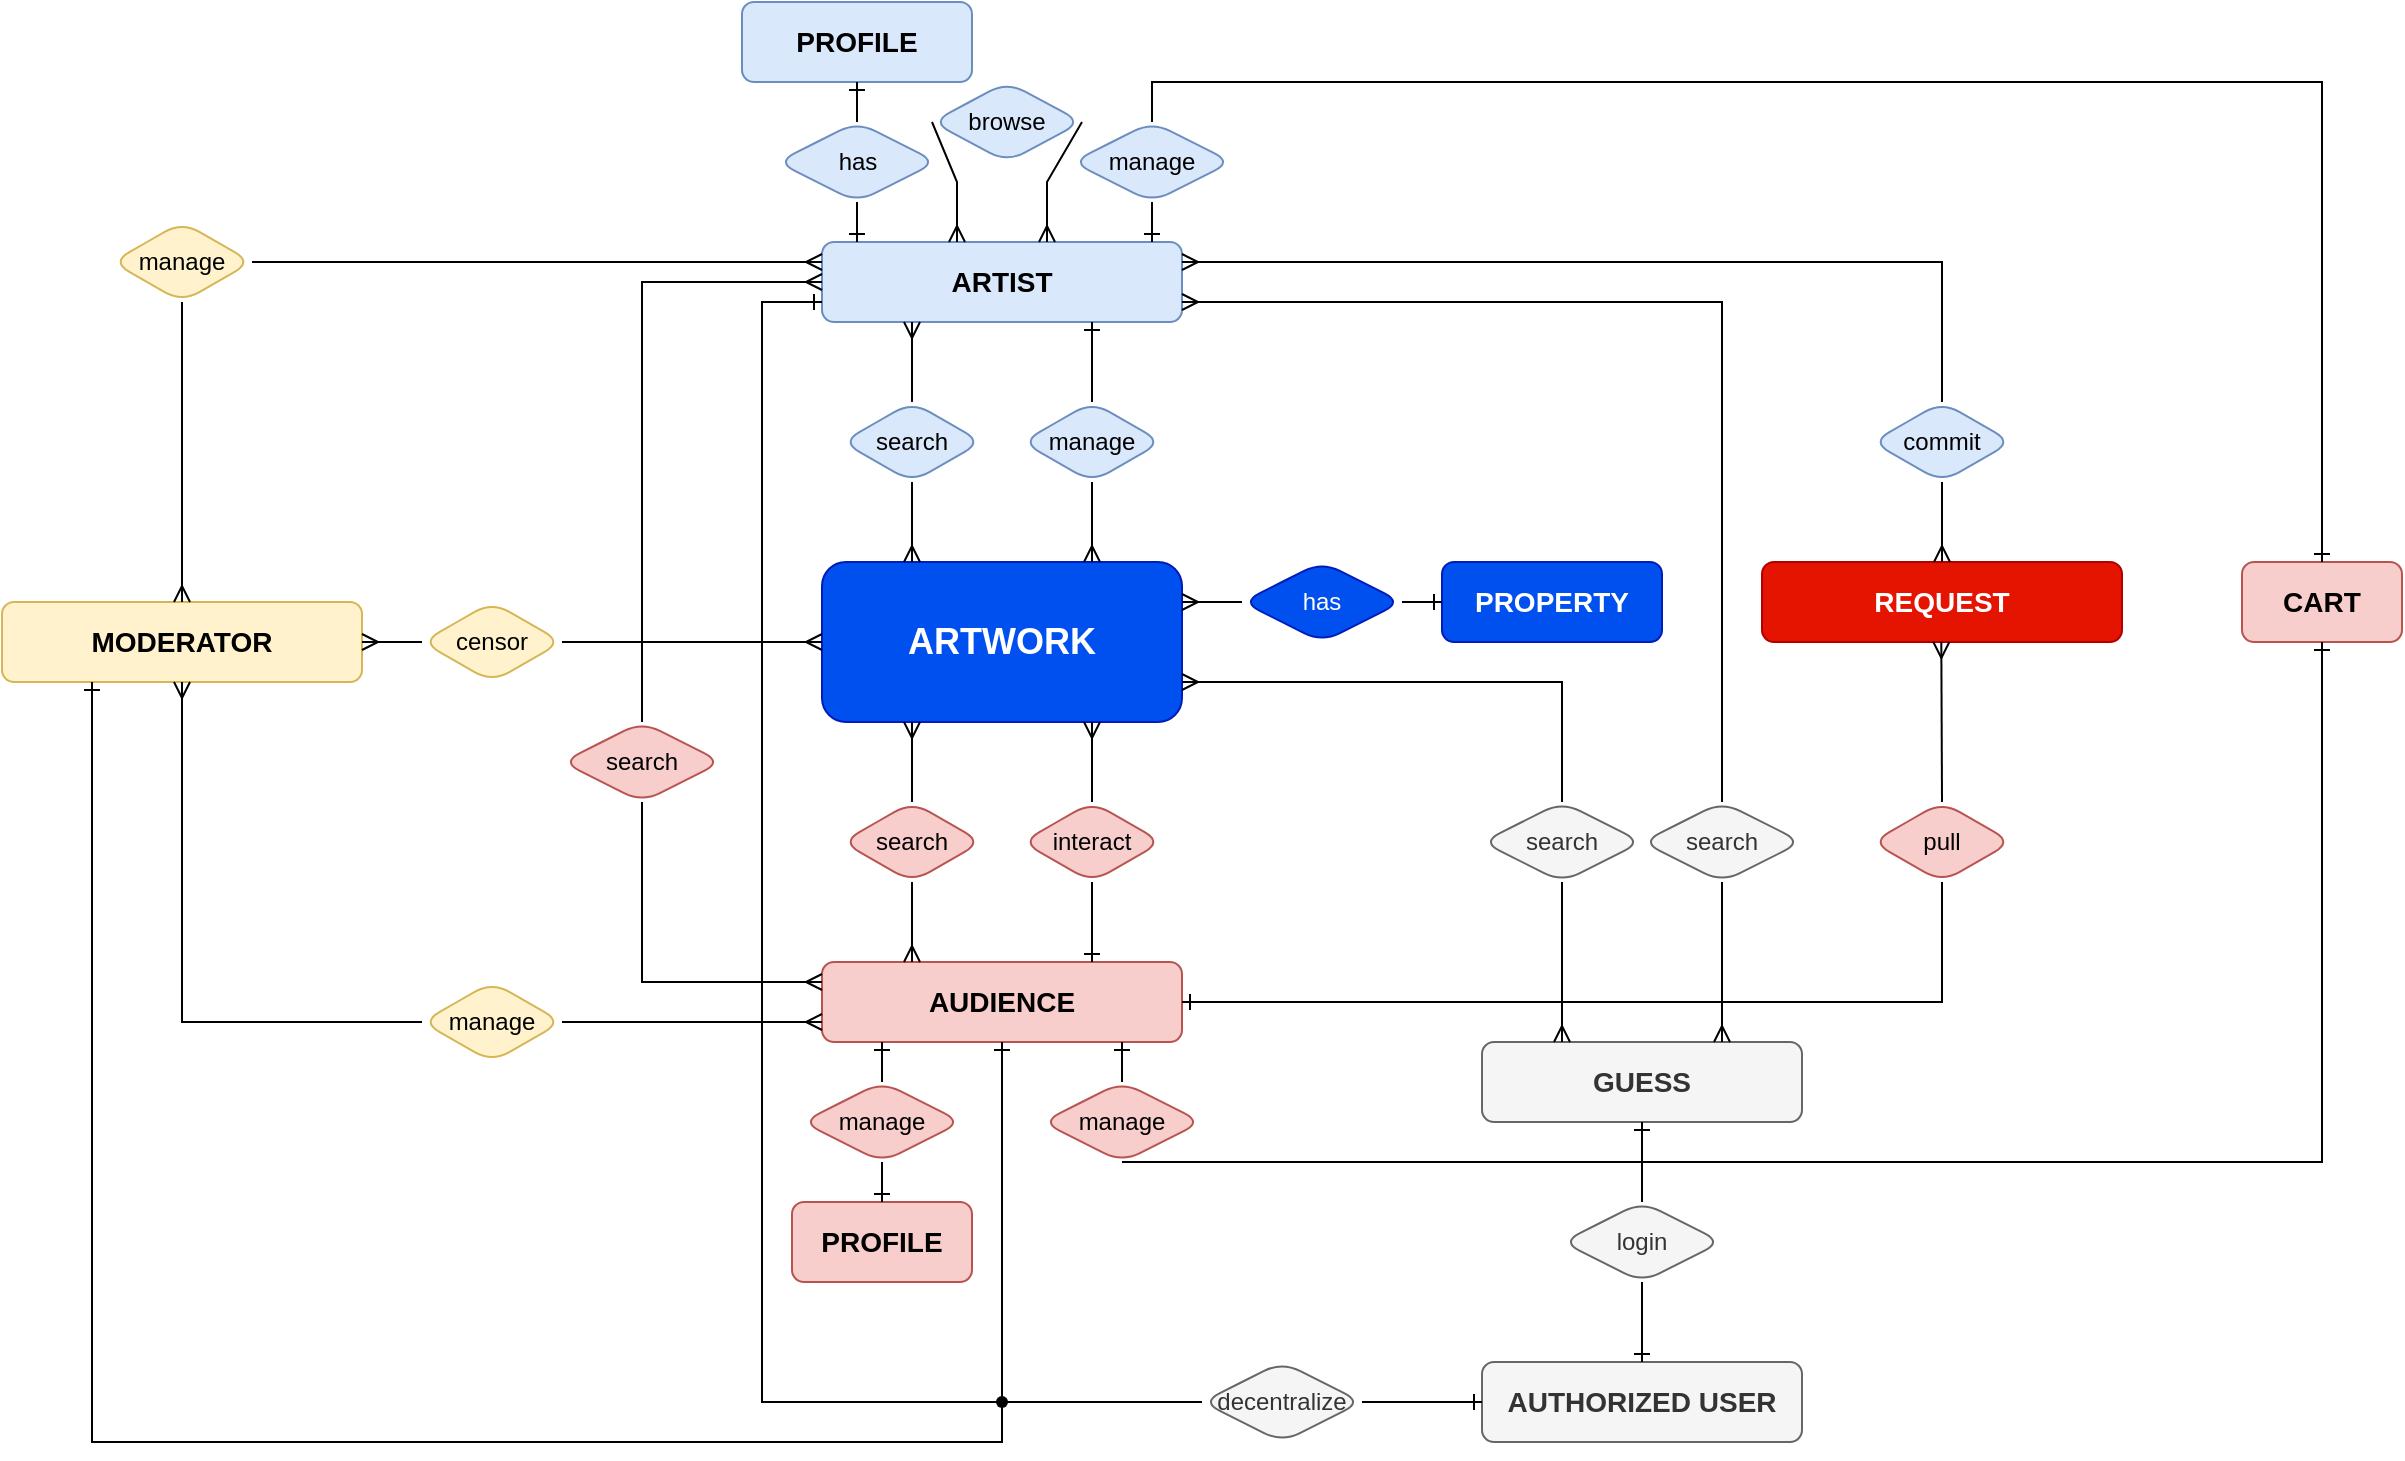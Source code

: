 <mxfile version="22.1.21" type="device">
  <diagram name="Page-1" id="miV0b3JEYbVUajCZFvoX">
    <mxGraphModel dx="1890" dy="591" grid="1" gridSize="10" guides="1" tooltips="1" connect="1" arrows="1" fold="1" page="1" pageScale="1" pageWidth="850" pageHeight="1100" math="0" shadow="0">
      <root>
        <mxCell id="0" />
        <mxCell id="1" parent="0" />
        <mxCell id="HKXGLFXUU13oDg_9Pwtt-1" value="&lt;b&gt;&lt;font style=&quot;font-size: 14px;&quot;&gt;ARTIST&lt;/font&gt;&lt;/b&gt;" style="rounded=1;whiteSpace=wrap;html=1;fillColor=#dae8fc;strokeColor=#6c8ebf;" parent="1" vertex="1">
          <mxGeometry x="290" y="200" width="180" height="40" as="geometry" />
        </mxCell>
        <mxCell id="HKXGLFXUU13oDg_9Pwtt-2" value="&lt;span style=&quot;font-size: 18px;&quot;&gt;&lt;b style=&quot;font-size: 18px;&quot;&gt;ARTWORK&lt;/b&gt;&lt;/span&gt;" style="rounded=1;whiteSpace=wrap;html=1;fillColor=#0050ef;fontColor=#ffffff;strokeColor=#001DBC;fontSize=18;" parent="1" vertex="1">
          <mxGeometry x="290" y="360" width="180" height="80" as="geometry" />
        </mxCell>
        <mxCell id="HKXGLFXUU13oDg_9Pwtt-3" value="manage" style="rhombus;whiteSpace=wrap;html=1;rounded=1;fillColor=#dae8fc;strokeColor=#6c8ebf;" parent="1" vertex="1">
          <mxGeometry x="390" y="280" width="70" height="40" as="geometry" />
        </mxCell>
        <mxCell id="HKXGLFXUU13oDg_9Pwtt-5" value="search" style="rhombus;whiteSpace=wrap;html=1;rounded=1;fillColor=#dae8fc;strokeColor=#6c8ebf;" parent="1" vertex="1">
          <mxGeometry x="300" y="280" width="70" height="40" as="geometry" />
        </mxCell>
        <mxCell id="HKXGLFXUU13oDg_9Pwtt-7" value="" style="endArrow=none;html=1;rounded=0;startArrow=ERmany;startFill=0;entryX=0.5;entryY=1;entryDx=0;entryDy=0;exitX=0.25;exitY=0;exitDx=0;exitDy=0;" parent="1" source="HKXGLFXUU13oDg_9Pwtt-2" target="HKXGLFXUU13oDg_9Pwtt-5" edge="1">
          <mxGeometry width="50" height="50" relative="1" as="geometry">
            <mxPoint x="270" y="300" as="sourcePoint" />
            <mxPoint x="290" y="240" as="targetPoint" />
            <Array as="points" />
          </mxGeometry>
        </mxCell>
        <mxCell id="HKXGLFXUU13oDg_9Pwtt-8" value="" style="endArrow=ERmany;html=1;rounded=0;entryX=0.25;entryY=1;entryDx=0;entryDy=0;exitX=0.5;exitY=0;exitDx=0;exitDy=0;endFill=0;" parent="1" source="HKXGLFXUU13oDg_9Pwtt-5" target="HKXGLFXUU13oDg_9Pwtt-1" edge="1">
          <mxGeometry width="50" height="50" relative="1" as="geometry">
            <mxPoint x="340" y="300" as="sourcePoint" />
            <mxPoint x="390" y="250" as="targetPoint" />
            <Array as="points" />
          </mxGeometry>
        </mxCell>
        <mxCell id="HKXGLFXUU13oDg_9Pwtt-9" value="" style="endArrow=ERone;html=1;rounded=0;entryX=0.75;entryY=1;entryDx=0;entryDy=0;exitX=0.5;exitY=0;exitDx=0;exitDy=0;endFill=0;" parent="1" source="HKXGLFXUU13oDg_9Pwtt-3" target="HKXGLFXUU13oDg_9Pwtt-1" edge="1">
          <mxGeometry width="50" height="50" relative="1" as="geometry">
            <mxPoint x="340" y="290" as="sourcePoint" />
            <mxPoint x="360" y="250" as="targetPoint" />
            <Array as="points" />
          </mxGeometry>
        </mxCell>
        <mxCell id="HKXGLFXUU13oDg_9Pwtt-10" value="" style="endArrow=none;html=1;rounded=0;startArrow=ERmany;startFill=0;entryX=0.5;entryY=1;entryDx=0;entryDy=0;exitX=0.75;exitY=0;exitDx=0;exitDy=0;" parent="1" source="HKXGLFXUU13oDg_9Pwtt-2" target="HKXGLFXUU13oDg_9Pwtt-3" edge="1">
          <mxGeometry width="50" height="50" relative="1" as="geometry">
            <mxPoint x="360" y="370" as="sourcePoint" />
            <mxPoint x="340" y="330" as="targetPoint" />
            <Array as="points" />
          </mxGeometry>
        </mxCell>
        <mxCell id="HKXGLFXUU13oDg_9Pwtt-11" value="has" style="rhombus;whiteSpace=wrap;html=1;rounded=1;fillColor=#dae8fc;strokeColor=#6c8ebf;" parent="1" vertex="1">
          <mxGeometry x="267.5" y="140" width="80" height="40" as="geometry" />
        </mxCell>
        <mxCell id="HKXGLFXUU13oDg_9Pwtt-12" value="&lt;span style=&quot;font-size: 14px;&quot;&gt;&lt;b&gt;PROFILE&lt;/b&gt;&lt;/span&gt;" style="rounded=1;whiteSpace=wrap;html=1;fillColor=#dae8fc;strokeColor=#6c8ebf;" parent="1" vertex="1">
          <mxGeometry x="250" y="80" width="115" height="40" as="geometry" />
        </mxCell>
        <mxCell id="HKXGLFXUU13oDg_9Pwtt-13" value="" style="endArrow=none;html=1;rounded=0;exitX=0.5;exitY=0;exitDx=0;exitDy=0;startArrow=ERone;startFill=0;" parent="1" edge="1">
          <mxGeometry width="50" height="50" relative="1" as="geometry">
            <mxPoint x="307.5" y="200" as="sourcePoint" />
            <mxPoint x="307.5" y="180" as="targetPoint" />
          </mxGeometry>
        </mxCell>
        <mxCell id="HKXGLFXUU13oDg_9Pwtt-14" value="" style="endArrow=ERone;html=1;rounded=0;exitX=0.5;exitY=0;exitDx=0;exitDy=0;entryX=0.5;entryY=1;entryDx=0;entryDy=0;endFill=0;" parent="1" source="HKXGLFXUU13oDg_9Pwtt-11" target="HKXGLFXUU13oDg_9Pwtt-12" edge="1">
          <mxGeometry width="50" height="50" relative="1" as="geometry">
            <mxPoint x="317.5" y="210" as="sourcePoint" />
            <mxPoint x="317.5" y="170" as="targetPoint" />
          </mxGeometry>
        </mxCell>
        <mxCell id="HKXGLFXUU13oDg_9Pwtt-19" value="&lt;b&gt;&lt;font style=&quot;font-size: 14px;&quot;&gt;AUDIENCE&lt;/font&gt;&lt;/b&gt;" style="rounded=1;whiteSpace=wrap;html=1;fillColor=#f8cecc;strokeColor=#b85450;" parent="1" vertex="1">
          <mxGeometry x="290" y="560" width="180" height="40" as="geometry" />
        </mxCell>
        <mxCell id="HKXGLFXUU13oDg_9Pwtt-20" value="search" style="rhombus;whiteSpace=wrap;html=1;rounded=1;fillColor=#f8cecc;strokeColor=#b85450;" parent="1" vertex="1">
          <mxGeometry x="300" y="480" width="70" height="40" as="geometry" />
        </mxCell>
        <mxCell id="HKXGLFXUU13oDg_9Pwtt-21" value="interact" style="rhombus;whiteSpace=wrap;html=1;rounded=1;fillColor=#f8cecc;strokeColor=#b85450;" parent="1" vertex="1">
          <mxGeometry x="390" y="480" width="70" height="40" as="geometry" />
        </mxCell>
        <mxCell id="HKXGLFXUU13oDg_9Pwtt-22" value="" style="endArrow=none;html=1;rounded=0;startArrow=ERmany;startFill=0;entryX=0.5;entryY=0;entryDx=0;entryDy=0;exitX=0.75;exitY=1;exitDx=0;exitDy=0;" parent="1" target="HKXGLFXUU13oDg_9Pwtt-21" edge="1">
          <mxGeometry width="50" height="50" relative="1" as="geometry">
            <mxPoint x="425" y="440" as="sourcePoint" />
            <mxPoint x="435" y="370" as="targetPoint" />
            <Array as="points" />
          </mxGeometry>
        </mxCell>
        <mxCell id="HKXGLFXUU13oDg_9Pwtt-23" value="" style="endArrow=none;html=1;rounded=0;startArrow=ERmany;startFill=0;entryX=0.5;entryY=0;entryDx=0;entryDy=0;exitX=0.25;exitY=1;exitDx=0;exitDy=0;" parent="1" target="HKXGLFXUU13oDg_9Pwtt-20" edge="1">
          <mxGeometry width="50" height="50" relative="1" as="geometry">
            <mxPoint x="335" y="440" as="sourcePoint" />
            <mxPoint x="435" y="490" as="targetPoint" />
            <Array as="points" />
          </mxGeometry>
        </mxCell>
        <mxCell id="HKXGLFXUU13oDg_9Pwtt-24" value="" style="endArrow=ERone;html=1;rounded=0;entryX=0.75;entryY=0;entryDx=0;entryDy=0;endFill=0;" parent="1" target="HKXGLFXUU13oDg_9Pwtt-19" edge="1">
          <mxGeometry width="50" height="50" relative="1" as="geometry">
            <mxPoint x="425" y="520" as="sourcePoint" />
            <mxPoint x="435" y="290" as="targetPoint" />
            <Array as="points" />
          </mxGeometry>
        </mxCell>
        <mxCell id="HKXGLFXUU13oDg_9Pwtt-25" value="" style="endArrow=ERmany;html=1;rounded=0;entryX=0.25;entryY=0;entryDx=0;entryDy=0;endFill=0;exitX=0.5;exitY=1;exitDx=0;exitDy=0;" parent="1" source="HKXGLFXUU13oDg_9Pwtt-20" target="HKXGLFXUU13oDg_9Pwtt-19" edge="1">
          <mxGeometry width="50" height="50" relative="1" as="geometry">
            <mxPoint x="435" y="530" as="sourcePoint" />
            <mxPoint x="435" y="570" as="targetPoint" />
            <Array as="points" />
          </mxGeometry>
        </mxCell>
        <mxCell id="HKXGLFXUU13oDg_9Pwtt-26" value="search" style="rhombus;whiteSpace=wrap;html=1;rounded=1;fillColor=#f8cecc;strokeColor=#b85450;" parent="1" vertex="1">
          <mxGeometry x="160" y="440" width="80" height="40" as="geometry" />
        </mxCell>
        <mxCell id="HKXGLFXUU13oDg_9Pwtt-28" value="&lt;span style=&quot;font-size: 14px;&quot;&gt;&lt;b&gt;REQUEST&lt;/b&gt;&lt;/span&gt;" style="rounded=1;whiteSpace=wrap;html=1;fillColor=#e51400;fontColor=#ffffff;strokeColor=#B20000;" parent="1" vertex="1">
          <mxGeometry x="760" y="360" width="180" height="40" as="geometry" />
        </mxCell>
        <mxCell id="HKXGLFXUU13oDg_9Pwtt-29" value="pull" style="rhombus;whiteSpace=wrap;html=1;rounded=1;fillColor=#f8cecc;strokeColor=#b85450;" parent="1" vertex="1">
          <mxGeometry x="815" y="480" width="70" height="40" as="geometry" />
        </mxCell>
        <mxCell id="HKXGLFXUU13oDg_9Pwtt-30" value="" style="endArrow=ERone;html=1;rounded=0;entryX=1;entryY=0.5;entryDx=0;entryDy=0;endFill=0;exitX=0.5;exitY=1;exitDx=0;exitDy=0;" parent="1" source="HKXGLFXUU13oDg_9Pwtt-29" target="HKXGLFXUU13oDg_9Pwtt-19" edge="1">
          <mxGeometry width="50" height="50" relative="1" as="geometry">
            <mxPoint x="435" y="490" as="sourcePoint" />
            <mxPoint x="435" y="530" as="targetPoint" />
            <Array as="points">
              <mxPoint x="850" y="580" />
            </Array>
          </mxGeometry>
        </mxCell>
        <mxCell id="HKXGLFXUU13oDg_9Pwtt-31" value="" style="endArrow=none;html=1;rounded=0;startArrow=ERmany;startFill=0;entryX=0.5;entryY=0;entryDx=0;entryDy=0;exitX=0.75;exitY=1;exitDx=0;exitDy=0;" parent="1" target="HKXGLFXUU13oDg_9Pwtt-29" edge="1">
          <mxGeometry width="50" height="50" relative="1" as="geometry">
            <mxPoint x="849.66" y="400" as="sourcePoint" />
            <mxPoint x="849.66" y="440" as="targetPoint" />
            <Array as="points" />
          </mxGeometry>
        </mxCell>
        <mxCell id="HKXGLFXUU13oDg_9Pwtt-32" value="commit" style="rhombus;whiteSpace=wrap;html=1;rounded=1;fillColor=#dae8fc;strokeColor=#6c8ebf;" parent="1" vertex="1">
          <mxGeometry x="815" y="280" width="70" height="40" as="geometry" />
        </mxCell>
        <mxCell id="HKXGLFXUU13oDg_9Pwtt-34" value="" style="endArrow=none;html=1;rounded=0;startArrow=ERmany;startFill=0;entryX=0.5;entryY=0;entryDx=0;entryDy=0;exitX=1;exitY=0.25;exitDx=0;exitDy=0;" parent="1" source="HKXGLFXUU13oDg_9Pwtt-1" target="HKXGLFXUU13oDg_9Pwtt-32" edge="1">
          <mxGeometry width="50" height="50" relative="1" as="geometry">
            <mxPoint x="629.66" y="410" as="sourcePoint" />
            <mxPoint x="629.66" y="450" as="targetPoint" />
            <Array as="points">
              <mxPoint x="850" y="210" />
            </Array>
          </mxGeometry>
        </mxCell>
        <mxCell id="HKXGLFXUU13oDg_9Pwtt-35" value="" style="endArrow=none;html=1;rounded=0;startArrow=ERmany;startFill=0;entryX=0.5;entryY=1;entryDx=0;entryDy=0;" parent="1" source="HKXGLFXUU13oDg_9Pwtt-28" target="HKXGLFXUU13oDg_9Pwtt-32" edge="1">
          <mxGeometry width="50" height="50" relative="1" as="geometry">
            <mxPoint x="859.66" y="410" as="sourcePoint" />
            <mxPoint x="859.66" y="450" as="targetPoint" />
            <Array as="points" />
          </mxGeometry>
        </mxCell>
        <mxCell id="HKXGLFXUU13oDg_9Pwtt-36" value="&lt;span style=&quot;font-size: 14px;&quot;&gt;&lt;b&gt;PROFILE&lt;/b&gt;&lt;/span&gt;" style="rounded=1;whiteSpace=wrap;html=1;fillColor=#f8cecc;strokeColor=#b85450;" parent="1" vertex="1">
          <mxGeometry x="275" y="680" width="90" height="40" as="geometry" />
        </mxCell>
        <mxCell id="HKXGLFXUU13oDg_9Pwtt-37" value="manage" style="rhombus;whiteSpace=wrap;html=1;rounded=1;fillColor=#f8cecc;strokeColor=#b85450;" parent="1" vertex="1">
          <mxGeometry x="280" y="620" width="80" height="40" as="geometry" />
        </mxCell>
        <mxCell id="HKXGLFXUU13oDg_9Pwtt-39" value="" style="endArrow=none;html=1;rounded=0;exitX=0.5;exitY=0;exitDx=0;exitDy=0;startArrow=ERone;startFill=0;" parent="1" source="HKXGLFXUU13oDg_9Pwtt-36" edge="1">
          <mxGeometry width="50" height="50" relative="1" as="geometry">
            <mxPoint x="330" y="250" as="sourcePoint" />
            <mxPoint x="320" y="660" as="targetPoint" />
          </mxGeometry>
        </mxCell>
        <mxCell id="HKXGLFXUU13oDg_9Pwtt-40" value="" style="endArrow=none;html=1;rounded=0;exitX=0.5;exitY=1;exitDx=0;exitDy=0;startArrow=ERone;startFill=0;entryX=0.5;entryY=0;entryDx=0;entryDy=0;" parent="1" target="HKXGLFXUU13oDg_9Pwtt-37" edge="1">
          <mxGeometry width="50" height="50" relative="1" as="geometry">
            <mxPoint x="320" y="600" as="sourcePoint" />
            <mxPoint x="330" y="670" as="targetPoint" />
          </mxGeometry>
        </mxCell>
        <mxCell id="HKXGLFXUU13oDg_9Pwtt-41" value="&lt;span style=&quot;font-size: 14px;&quot;&gt;&lt;b&gt;PROPERTY&lt;/b&gt;&lt;/span&gt;" style="rounded=1;whiteSpace=wrap;html=1;fillColor=#0050ef;strokeColor=#001DBC;fontColor=#ffffff;" parent="1" vertex="1">
          <mxGeometry x="600" y="360" width="110" height="40" as="geometry" />
        </mxCell>
        <mxCell id="HKXGLFXUU13oDg_9Pwtt-43" value="has" style="rhombus;whiteSpace=wrap;html=1;rounded=1;fillColor=#0050ef;strokeColor=#001DBC;fontColor=#ffffff;" parent="1" vertex="1">
          <mxGeometry x="500" y="360" width="80" height="40" as="geometry" />
        </mxCell>
        <mxCell id="HKXGLFXUU13oDg_9Pwtt-44" value="" style="endArrow=none;html=1;rounded=0;startArrow=ERmany;startFill=0;entryX=0;entryY=0.5;entryDx=0;entryDy=0;exitX=1;exitY=0.25;exitDx=0;exitDy=0;" parent="1" source="HKXGLFXUU13oDg_9Pwtt-2" target="HKXGLFXUU13oDg_9Pwtt-43" edge="1">
          <mxGeometry width="50" height="50" relative="1" as="geometry">
            <mxPoint x="470" y="420" as="sourcePoint" />
            <mxPoint x="500" y="420" as="targetPoint" />
            <Array as="points" />
          </mxGeometry>
        </mxCell>
        <mxCell id="HKXGLFXUU13oDg_9Pwtt-45" value="" style="endArrow=none;html=1;rounded=0;startArrow=ERone;startFill=0;entryX=1;entryY=0.5;entryDx=0;entryDy=0;exitX=0;exitY=0.5;exitDx=0;exitDy=0;" parent="1" source="HKXGLFXUU13oDg_9Pwtt-41" target="HKXGLFXUU13oDg_9Pwtt-43" edge="1">
          <mxGeometry width="50" height="50" relative="1" as="geometry">
            <mxPoint x="480" y="390" as="sourcePoint" />
            <mxPoint x="510" y="390" as="targetPoint" />
            <Array as="points" />
          </mxGeometry>
        </mxCell>
        <mxCell id="HKXGLFXUU13oDg_9Pwtt-46" value="" style="endArrow=ERmany;html=1;rounded=0;entryX=0;entryY=0.25;entryDx=0;entryDy=0;endFill=0;exitX=0.5;exitY=1;exitDx=0;exitDy=0;" parent="1" source="HKXGLFXUU13oDg_9Pwtt-26" target="HKXGLFXUU13oDg_9Pwtt-19" edge="1">
          <mxGeometry width="50" height="50" relative="1" as="geometry">
            <mxPoint x="345" y="490" as="sourcePoint" />
            <mxPoint x="345" y="530" as="targetPoint" />
            <Array as="points">
              <mxPoint x="200" y="570" />
            </Array>
          </mxGeometry>
        </mxCell>
        <mxCell id="HKXGLFXUU13oDg_9Pwtt-47" value="" style="endArrow=ERmany;html=1;rounded=0;entryX=0;entryY=0.5;entryDx=0;entryDy=0;endFill=0;exitX=0.5;exitY=0;exitDx=0;exitDy=0;" parent="1" source="HKXGLFXUU13oDg_9Pwtt-26" target="HKXGLFXUU13oDg_9Pwtt-1" edge="1">
          <mxGeometry width="50" height="50" relative="1" as="geometry">
            <mxPoint x="180" y="290" as="sourcePoint" />
            <mxPoint x="270" y="350" as="targetPoint" />
            <Array as="points">
              <mxPoint x="200" y="220" />
            </Array>
          </mxGeometry>
        </mxCell>
        <mxCell id="HKXGLFXUU13oDg_9Pwtt-48" value="browse" style="rhombus;whiteSpace=wrap;html=1;rounded=1;fillColor=#dae8fc;strokeColor=#6c8ebf;" parent="1" vertex="1">
          <mxGeometry x="345" y="120" width="75" height="40" as="geometry" />
        </mxCell>
        <mxCell id="HKXGLFXUU13oDg_9Pwtt-50" value="" style="endArrow=none;html=1;rounded=0;startArrow=ERmany;startFill=0;exitX=0.75;exitY=0;exitDx=0;exitDy=0;entryX=1;entryY=0.5;entryDx=0;entryDy=0;" parent="1" target="HKXGLFXUU13oDg_9Pwtt-48" edge="1">
          <mxGeometry width="50" height="50" relative="1" as="geometry">
            <mxPoint x="402.5" y="200" as="sourcePoint" />
            <mxPoint x="437.5" y="160" as="targetPoint" />
            <Array as="points">
              <mxPoint x="402.5" y="170" />
            </Array>
          </mxGeometry>
        </mxCell>
        <mxCell id="HKXGLFXUU13oDg_9Pwtt-51" value="" style="endArrow=none;html=1;rounded=0;startArrow=ERmany;startFill=0;exitX=0.5;exitY=0;exitDx=0;exitDy=0;entryX=0;entryY=0.5;entryDx=0;entryDy=0;" parent="1" target="HKXGLFXUU13oDg_9Pwtt-48" edge="1">
          <mxGeometry width="50" height="50" relative="1" as="geometry">
            <mxPoint x="357.5" y="200" as="sourcePoint" />
            <mxPoint x="447.5" y="170" as="targetPoint" />
            <Array as="points">
              <mxPoint x="357.5" y="170" />
            </Array>
          </mxGeometry>
        </mxCell>
        <mxCell id="HKXGLFXUU13oDg_9Pwtt-53" value="&lt;span style=&quot;font-size: 14px;&quot;&gt;&lt;b&gt;CART&lt;/b&gt;&lt;/span&gt;" style="rounded=1;whiteSpace=wrap;html=1;fillColor=#f8cecc;strokeColor=#b85450;" parent="1" vertex="1">
          <mxGeometry x="1000" y="360" width="80" height="40" as="geometry" />
        </mxCell>
        <mxCell id="HKXGLFXUU13oDg_9Pwtt-54" value="manage" style="rhombus;whiteSpace=wrap;html=1;rounded=1;fillColor=#f8cecc;strokeColor=#b85450;" parent="1" vertex="1">
          <mxGeometry x="400" y="620" width="80" height="40" as="geometry" />
        </mxCell>
        <mxCell id="HKXGLFXUU13oDg_9Pwtt-55" value="" style="endArrow=none;html=1;rounded=0;exitX=0.5;exitY=1;exitDx=0;exitDy=0;startArrow=ERone;startFill=0;entryX=0.5;entryY=1;entryDx=0;entryDy=0;" parent="1" source="HKXGLFXUU13oDg_9Pwtt-53" target="HKXGLFXUU13oDg_9Pwtt-54" edge="1">
          <mxGeometry width="50" height="50" relative="1" as="geometry">
            <mxPoint x="440" y="680" as="sourcePoint" />
            <mxPoint x="440" y="670" as="targetPoint" />
            <Array as="points">
              <mxPoint x="1040" y="660" />
            </Array>
          </mxGeometry>
        </mxCell>
        <mxCell id="HKXGLFXUU13oDg_9Pwtt-56" value="" style="endArrow=none;html=1;rounded=0;exitX=0.5;exitY=1;exitDx=0;exitDy=0;startArrow=ERone;startFill=0;entryX=0.5;entryY=0;entryDx=0;entryDy=0;" parent="1" target="HKXGLFXUU13oDg_9Pwtt-54" edge="1">
          <mxGeometry width="50" height="50" relative="1" as="geometry">
            <mxPoint x="440" y="600" as="sourcePoint" />
            <mxPoint x="450" y="670" as="targetPoint" />
          </mxGeometry>
        </mxCell>
        <mxCell id="HKXGLFXUU13oDg_9Pwtt-58" value="&lt;b&gt;&lt;font style=&quot;font-size: 14px;&quot;&gt;MODERATOR&lt;/font&gt;&lt;/b&gt;" style="rounded=1;whiteSpace=wrap;html=1;fillColor=#fff2cc;strokeColor=#d6b656;" parent="1" vertex="1">
          <mxGeometry x="-120" y="380" width="180" height="40" as="geometry" />
        </mxCell>
        <mxCell id="HKXGLFXUU13oDg_9Pwtt-59" value="manage" style="rhombus;whiteSpace=wrap;html=1;rounded=1;fillColor=#fff2cc;strokeColor=#d6b656;" parent="1" vertex="1">
          <mxGeometry x="-65" y="190" width="70" height="40" as="geometry" />
        </mxCell>
        <mxCell id="HKXGLFXUU13oDg_9Pwtt-60" value="" style="endArrow=none;html=1;rounded=0;startArrow=ERmany;startFill=0;entryX=0.5;entryY=1;entryDx=0;entryDy=0;exitX=0.5;exitY=0;exitDx=0;exitDy=0;" parent="1" source="HKXGLFXUU13oDg_9Pwtt-58" target="HKXGLFXUU13oDg_9Pwtt-59" edge="1">
          <mxGeometry width="50" height="50" relative="1" as="geometry">
            <mxPoint x="-30" y="360" as="sourcePoint" />
            <mxPoint x="-30" y="320" as="targetPoint" />
            <Array as="points" />
          </mxGeometry>
        </mxCell>
        <mxCell id="HKXGLFXUU13oDg_9Pwtt-61" value="" style="endArrow=none;html=1;rounded=0;startArrow=ERmany;startFill=0;entryX=1;entryY=0.5;entryDx=0;entryDy=0;exitX=0;exitY=0.25;exitDx=0;exitDy=0;" parent="1" source="HKXGLFXUU13oDg_9Pwtt-1" target="HKXGLFXUU13oDg_9Pwtt-59" edge="1">
          <mxGeometry width="50" height="50" relative="1" as="geometry">
            <mxPoint x="10" y="370" as="sourcePoint" />
            <mxPoint x="10" y="240" as="targetPoint" />
            <Array as="points" />
          </mxGeometry>
        </mxCell>
        <mxCell id="HKXGLFXUU13oDg_9Pwtt-63" value="censor" style="rhombus;whiteSpace=wrap;html=1;rounded=1;fillColor=#fff2cc;strokeColor=#d6b656;" parent="1" vertex="1">
          <mxGeometry x="90" y="380" width="70" height="40" as="geometry" />
        </mxCell>
        <mxCell id="HKXGLFXUU13oDg_9Pwtt-64" value="" style="endArrow=none;html=1;rounded=0;startArrow=ERmany;startFill=0;entryX=0;entryY=0.5;entryDx=0;entryDy=0;exitX=1;exitY=0.5;exitDx=0;exitDy=0;" parent="1" source="HKXGLFXUU13oDg_9Pwtt-58" target="HKXGLFXUU13oDg_9Pwtt-63" edge="1">
          <mxGeometry width="50" height="50" relative="1" as="geometry">
            <mxPoint x="-20" y="390" as="sourcePoint" />
            <mxPoint x="-20" y="260" as="targetPoint" />
            <Array as="points" />
          </mxGeometry>
        </mxCell>
        <mxCell id="HKXGLFXUU13oDg_9Pwtt-65" value="" style="endArrow=none;html=1;rounded=0;startArrow=ERmany;startFill=0;entryX=1;entryY=0.5;entryDx=0;entryDy=0;exitX=0;exitY=0.5;exitDx=0;exitDy=0;" parent="1" source="HKXGLFXUU13oDg_9Pwtt-2" target="HKXGLFXUU13oDg_9Pwtt-63" edge="1">
          <mxGeometry width="50" height="50" relative="1" as="geometry">
            <mxPoint x="100" y="390" as="sourcePoint" />
            <mxPoint x="130" y="390" as="targetPoint" />
            <Array as="points" />
          </mxGeometry>
        </mxCell>
        <mxCell id="HKXGLFXUU13oDg_9Pwtt-66" value="manage" style="rhombus;whiteSpace=wrap;html=1;rounded=1;fillColor=#fff2cc;strokeColor=#d6b656;" parent="1" vertex="1">
          <mxGeometry x="90" y="570" width="70" height="40" as="geometry" />
        </mxCell>
        <mxCell id="HKXGLFXUU13oDg_9Pwtt-67" value="" style="endArrow=none;html=1;rounded=0;startArrow=ERmany;startFill=0;entryX=0;entryY=0.5;entryDx=0;entryDy=0;exitX=0.5;exitY=1;exitDx=0;exitDy=0;" parent="1" source="HKXGLFXUU13oDg_9Pwtt-58" target="HKXGLFXUU13oDg_9Pwtt-66" edge="1">
          <mxGeometry width="50" height="50" relative="1" as="geometry">
            <mxPoint x="60" y="550" as="sourcePoint" />
            <mxPoint x="-20" y="410" as="targetPoint" />
            <Array as="points">
              <mxPoint x="-30" y="590" />
            </Array>
          </mxGeometry>
        </mxCell>
        <mxCell id="HKXGLFXUU13oDg_9Pwtt-68" value="" style="endArrow=none;html=1;rounded=0;startArrow=ERmany;startFill=0;entryX=1;entryY=0.5;entryDx=0;entryDy=0;exitX=0;exitY=0.75;exitDx=0;exitDy=0;" parent="1" source="HKXGLFXUU13oDg_9Pwtt-19" target="HKXGLFXUU13oDg_9Pwtt-66" edge="1">
          <mxGeometry width="50" height="50" relative="1" as="geometry">
            <mxPoint x="290" y="550" as="sourcePoint" />
            <mxPoint x="130" y="560" as="targetPoint" />
            <Array as="points" />
          </mxGeometry>
        </mxCell>
        <mxCell id="HKXGLFXUU13oDg_9Pwtt-69" value="&lt;b&gt;&lt;font style=&quot;font-size: 14px;&quot;&gt;GUESS&lt;/font&gt;&lt;/b&gt;" style="rounded=1;whiteSpace=wrap;html=1;fillColor=#f5f5f5;strokeColor=#666666;fontColor=#333333;" parent="1" vertex="1">
          <mxGeometry x="620" y="600" width="160" height="40" as="geometry" />
        </mxCell>
        <mxCell id="HKXGLFXUU13oDg_9Pwtt-70" value="search" style="rhombus;whiteSpace=wrap;html=1;rounded=1;fillColor=#f5f5f5;fontColor=#333333;strokeColor=#666666;" parent="1" vertex="1">
          <mxGeometry x="620" y="480" width="80" height="40" as="geometry" />
        </mxCell>
        <mxCell id="HKXGLFXUU13oDg_9Pwtt-71" value="" style="endArrow=none;html=1;rounded=0;startArrow=ERmany;startFill=0;exitX=1;exitY=0.75;exitDx=0;exitDy=0;entryX=0.5;entryY=0;entryDx=0;entryDy=0;" parent="1" source="HKXGLFXUU13oDg_9Pwtt-2" target="HKXGLFXUU13oDg_9Pwtt-70" edge="1">
          <mxGeometry width="50" height="50" relative="1" as="geometry">
            <mxPoint x="480" y="390" as="sourcePoint" />
            <mxPoint x="500" y="420" as="targetPoint" />
            <Array as="points">
              <mxPoint x="660" y="420" />
            </Array>
          </mxGeometry>
        </mxCell>
        <mxCell id="HKXGLFXUU13oDg_9Pwtt-73" value="search" style="rhombus;whiteSpace=wrap;html=1;rounded=1;fillColor=#f5f5f5;fontColor=#333333;strokeColor=#666666;" parent="1" vertex="1">
          <mxGeometry x="700" y="480" width="80" height="40" as="geometry" />
        </mxCell>
        <mxCell id="HKXGLFXUU13oDg_9Pwtt-74" value="" style="endArrow=none;html=1;rounded=0;startArrow=ERmany;startFill=0;exitX=1;exitY=0.75;exitDx=0;exitDy=0;entryX=0.5;entryY=0;entryDx=0;entryDy=0;" parent="1" source="HKXGLFXUU13oDg_9Pwtt-1" target="HKXGLFXUU13oDg_9Pwtt-73" edge="1">
          <mxGeometry width="50" height="50" relative="1" as="geometry">
            <mxPoint x="480" y="430" as="sourcePoint" />
            <mxPoint x="665" y="490" as="targetPoint" />
            <Array as="points">
              <mxPoint x="740" y="230" />
            </Array>
          </mxGeometry>
        </mxCell>
        <mxCell id="HKXGLFXUU13oDg_9Pwtt-75" value="" style="endArrow=none;html=1;rounded=0;startArrow=ERmany;startFill=0;exitX=0.75;exitY=0;exitDx=0;exitDy=0;entryX=0.5;entryY=1;entryDx=0;entryDy=0;" parent="1" source="HKXGLFXUU13oDg_9Pwtt-69" target="HKXGLFXUU13oDg_9Pwtt-73" edge="1">
          <mxGeometry width="50" height="50" relative="1" as="geometry">
            <mxPoint x="480" y="240" as="sourcePoint" />
            <mxPoint x="750" y="490" as="targetPoint" />
            <Array as="points" />
          </mxGeometry>
        </mxCell>
        <mxCell id="HKXGLFXUU13oDg_9Pwtt-76" value="" style="endArrow=none;html=1;rounded=0;startArrow=ERmany;startFill=0;exitX=0.25;exitY=0;exitDx=0;exitDy=0;entryX=0.5;entryY=1;entryDx=0;entryDy=0;" parent="1" source="HKXGLFXUU13oDg_9Pwtt-69" target="HKXGLFXUU13oDg_9Pwtt-70" edge="1">
          <mxGeometry width="50" height="50" relative="1" as="geometry">
            <mxPoint x="748" y="620" as="sourcePoint" />
            <mxPoint x="750" y="530" as="targetPoint" />
            <Array as="points" />
          </mxGeometry>
        </mxCell>
        <mxCell id="HKXGLFXUU13oDg_9Pwtt-77" value="&lt;b&gt;&lt;font style=&quot;font-size: 14px;&quot;&gt;AUTHORIZED USER&lt;/font&gt;&lt;/b&gt;" style="rounded=1;whiteSpace=wrap;html=1;fillColor=#f5f5f5;strokeColor=#666666;fontColor=#333333;" parent="1" vertex="1">
          <mxGeometry x="620" y="760" width="160" height="40" as="geometry" />
        </mxCell>
        <mxCell id="HKXGLFXUU13oDg_9Pwtt-78" value="login" style="rhombus;whiteSpace=wrap;html=1;rounded=1;fillColor=#f5f5f5;strokeColor=#666666;fontColor=#333333;" parent="1" vertex="1">
          <mxGeometry x="660" y="680" width="80" height="40" as="geometry" />
        </mxCell>
        <mxCell id="HKXGLFXUU13oDg_9Pwtt-79" value="" style="endArrow=none;html=1;rounded=0;startArrow=ERone;startFill=0;exitX=0.5;exitY=1;exitDx=0;exitDy=0;entryX=0.5;entryY=0;entryDx=0;entryDy=0;" parent="1" source="HKXGLFXUU13oDg_9Pwtt-69" target="HKXGLFXUU13oDg_9Pwtt-78" edge="1">
          <mxGeometry width="50" height="50" relative="1" as="geometry">
            <mxPoint x="670" y="620" as="sourcePoint" />
            <mxPoint x="670" y="530" as="targetPoint" />
            <Array as="points" />
          </mxGeometry>
        </mxCell>
        <mxCell id="HKXGLFXUU13oDg_9Pwtt-80" value="" style="endArrow=none;html=1;rounded=0;startArrow=ERone;startFill=0;exitX=0.5;exitY=0;exitDx=0;exitDy=0;entryX=0.5;entryY=1;entryDx=0;entryDy=0;" parent="1" source="HKXGLFXUU13oDg_9Pwtt-77" target="HKXGLFXUU13oDg_9Pwtt-78" edge="1">
          <mxGeometry width="50" height="50" relative="1" as="geometry">
            <mxPoint x="710" y="660" as="sourcePoint" />
            <mxPoint x="710" y="690" as="targetPoint" />
            <Array as="points" />
          </mxGeometry>
        </mxCell>
        <mxCell id="HKXGLFXUU13oDg_9Pwtt-81" value="decentralize" style="rhombus;whiteSpace=wrap;html=1;rounded=1;fillColor=#f5f5f5;strokeColor=#666666;fontColor=#333333;" parent="1" vertex="1">
          <mxGeometry x="480" y="760" width="80" height="40" as="geometry" />
        </mxCell>
        <mxCell id="HKXGLFXUU13oDg_9Pwtt-83" value="" style="endArrow=none;html=1;rounded=0;startArrow=ERone;startFill=0;exitX=0;exitY=0.5;exitDx=0;exitDy=0;entryX=1;entryY=0.5;entryDx=0;entryDy=0;" parent="1" source="HKXGLFXUU13oDg_9Pwtt-77" target="HKXGLFXUU13oDg_9Pwtt-81" edge="1">
          <mxGeometry width="50" height="50" relative="1" as="geometry">
            <mxPoint x="710" y="770" as="sourcePoint" />
            <mxPoint x="710" y="730" as="targetPoint" />
            <Array as="points" />
          </mxGeometry>
        </mxCell>
        <mxCell id="HKXGLFXUU13oDg_9Pwtt-84" value="" style="endArrow=none;html=1;rounded=0;startArrow=ERone;startFill=0;exitX=0.5;exitY=1;exitDx=0;exitDy=0;entryX=0;entryY=0.5;entryDx=0;entryDy=0;" parent="1" source="HKXGLFXUU13oDg_9Pwtt-19" target="HKXGLFXUU13oDg_9Pwtt-81" edge="1">
          <mxGeometry width="50" height="50" relative="1" as="geometry">
            <mxPoint x="240" y="810" as="sourcePoint" />
            <mxPoint x="40" y="810" as="targetPoint" />
            <Array as="points">
              <mxPoint x="380" y="780" />
            </Array>
          </mxGeometry>
        </mxCell>
        <mxCell id="HKXGLFXUU13oDg_9Pwtt-85" value="" style="endArrow=none;html=1;rounded=0;startArrow=ERone;startFill=0;exitX=0.25;exitY=1;exitDx=0;exitDy=0;entryX=0;entryY=0.5;entryDx=0;entryDy=0;" parent="1" source="HKXGLFXUU13oDg_9Pwtt-58" target="HKXGLFXUU13oDg_9Pwtt-81" edge="1">
          <mxGeometry width="50" height="50" relative="1" as="geometry">
            <mxPoint x="310" y="650" as="sourcePoint" />
            <mxPoint x="410" y="830" as="targetPoint" />
            <Array as="points">
              <mxPoint x="-75" y="800" />
              <mxPoint x="380" y="800" />
              <mxPoint x="380" y="780" />
            </Array>
          </mxGeometry>
        </mxCell>
        <mxCell id="HKXGLFXUU13oDg_9Pwtt-87" value="" style="endArrow=none;html=1;rounded=0;startArrow=ERone;startFill=0;exitX=0;exitY=0.75;exitDx=0;exitDy=0;" parent="1" source="HKXGLFXUU13oDg_9Pwtt-1" target="HKXGLFXUU13oDg_9Pwtt-91" edge="1">
          <mxGeometry width="50" height="50" relative="1" as="geometry">
            <mxPoint x="-115" y="440" as="sourcePoint" />
            <mxPoint x="480" y="780" as="targetPoint" />
            <Array as="points">
              <mxPoint x="260" y="230" />
              <mxPoint x="260" y="780" />
              <mxPoint x="380" y="780" />
            </Array>
          </mxGeometry>
        </mxCell>
        <mxCell id="HKXGLFXUU13oDg_9Pwtt-91" value="" style="shape=waypoint;sketch=0;fillStyle=solid;size=6;pointerEvents=1;points=[];fillColor=none;resizable=0;rotatable=0;perimeter=centerPerimeter;snapToPoint=1;" parent="1" vertex="1">
          <mxGeometry x="370" y="770" width="20" height="20" as="geometry" />
        </mxCell>
        <mxCell id="HKXGLFXUU13oDg_9Pwtt-93" value="manage" style="rhombus;whiteSpace=wrap;html=1;rounded=1;fillColor=#dae8fc;strokeColor=#6c8ebf;" parent="1" vertex="1">
          <mxGeometry x="415" y="140" width="80" height="40" as="geometry" />
        </mxCell>
        <mxCell id="HKXGLFXUU13oDg_9Pwtt-94" value="" style="endArrow=none;html=1;rounded=0;startArrow=ERone;startFill=0;exitX=0.75;exitY=0;exitDx=0;exitDy=0;entryX=0.5;entryY=1;entryDx=0;entryDy=0;" parent="1" target="HKXGLFXUU13oDg_9Pwtt-93" edge="1">
          <mxGeometry width="50" height="50" relative="1" as="geometry">
            <mxPoint x="455" y="200" as="sourcePoint" />
            <mxPoint x="470" y="140" as="targetPoint" />
            <Array as="points" />
          </mxGeometry>
        </mxCell>
        <mxCell id="HKXGLFXUU13oDg_9Pwtt-95" value="" style="endArrow=none;html=1;rounded=0;startArrow=ERone;startFill=0;exitX=0.5;exitY=0;exitDx=0;exitDy=0;entryX=0.5;entryY=0;entryDx=0;entryDy=0;" parent="1" source="HKXGLFXUU13oDg_9Pwtt-53" target="HKXGLFXUU13oDg_9Pwtt-93" edge="1">
          <mxGeometry width="50" height="50" relative="1" as="geometry">
            <mxPoint x="455" y="120.0" as="sourcePoint" />
            <mxPoint x="490" y="170" as="targetPoint" />
            <Array as="points">
              <mxPoint x="1040" y="120" />
              <mxPoint x="455" y="120" />
            </Array>
          </mxGeometry>
        </mxCell>
      </root>
    </mxGraphModel>
  </diagram>
</mxfile>
